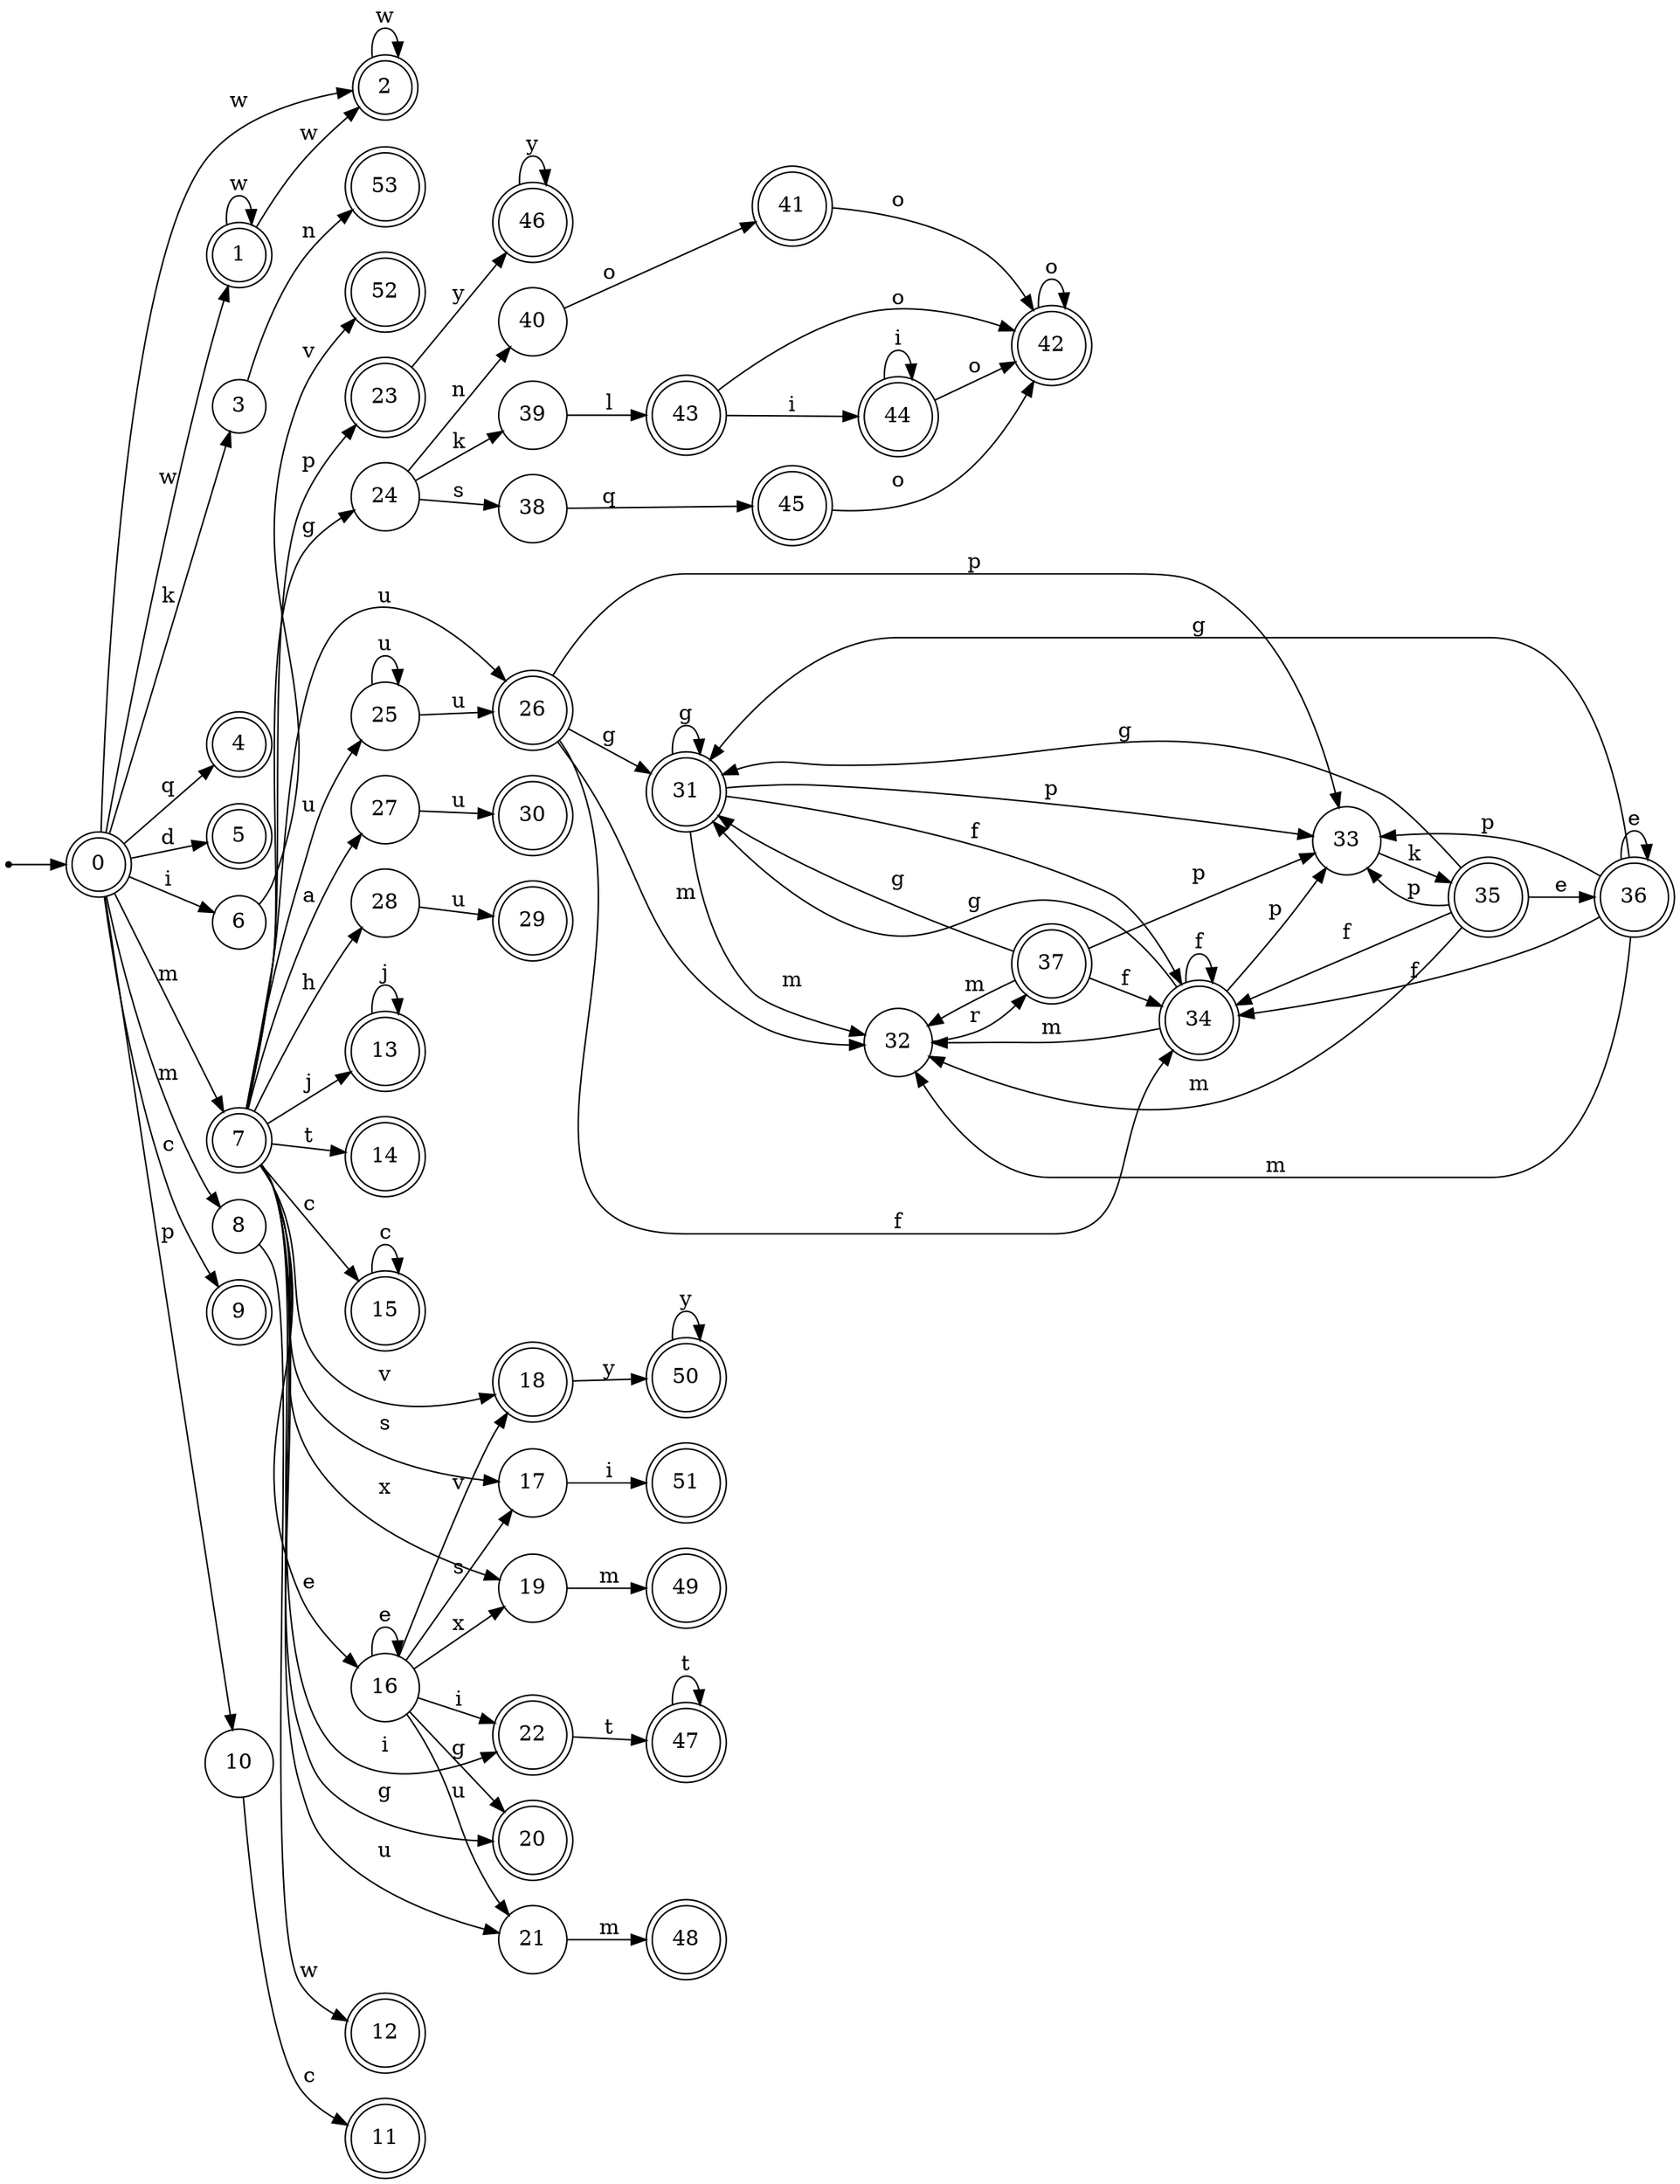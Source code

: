 digraph finite_state_machine {
rankdir=LR;
size="20,20";
node [shape = point]; "dummy0"
node [shape = doublecircle]; "0";"dummy0" -> "0";
node [shape = doublecircle]; "1";node [shape = doublecircle]; "2";node [shape = circle]; "3";
node [shape = doublecircle]; "4";node [shape = doublecircle]; "5";node [shape = circle]; "6";
node [shape = doublecircle]; "7";node [shape = circle]; "8";
node [shape = doublecircle]; "9";node [shape = circle]; "10";
node [shape = doublecircle]; "11";node [shape = doublecircle]; "12";node [shape = doublecircle]; "13";node [shape = doublecircle]; "14";node [shape = doublecircle]; "15";node [shape = circle]; "16";
node [shape = circle]; "17";
node [shape = doublecircle]; "18";node [shape = circle]; "19";
node [shape = doublecircle]; "20";node [shape = circle]; "21";
node [shape = doublecircle]; "22";node [shape = doublecircle]; "23";node [shape = circle]; "24";
node [shape = circle]; "25";
node [shape = doublecircle]; "26";node [shape = circle]; "27";
node [shape = circle]; "28";
node [shape = doublecircle]; "29";node [shape = doublecircle]; "30";node [shape = doublecircle]; "31";node [shape = circle]; "32";
node [shape = circle]; "33";
node [shape = doublecircle]; "34";node [shape = doublecircle]; "35";node [shape = doublecircle]; "36";node [shape = doublecircle]; "37";node [shape = circle]; "38";
node [shape = circle]; "39";
node [shape = circle]; "40";
node [shape = doublecircle]; "41";node [shape = doublecircle]; "42";node [shape = doublecircle]; "43";node [shape = doublecircle]; "44";node [shape = doublecircle]; "45";node [shape = doublecircle]; "46";node [shape = doublecircle]; "47";node [shape = doublecircle]; "48";node [shape = doublecircle]; "49";node [shape = doublecircle]; "50";node [shape = doublecircle]; "51";node [shape = doublecircle]; "52";node [shape = doublecircle]; "53";"0" -> "1" [label = "w"];
 "0" -> "2" [label = "w"];
 "0" -> "3" [label = "k"];
 "0" -> "4" [label = "q"];
 "0" -> "5" [label = "d"];
 "0" -> "6" [label = "i"];
 "0" -> "8" [label = "m"];
 "0" -> "7" [label = "m"];
 "0" -> "9" [label = "c"];
 "0" -> "10" [label = "p"];
 "10" -> "11" [label = "c"];
 "8" -> "12" [label = "w"];
 "7" -> "13" [label = "j"];
 "7" -> "14" [label = "t"];
 "7" -> "15" [label = "c"];
 "7" -> "16" [label = "e"];
 "7" -> "17" [label = "s"];
 "7" -> "18" [label = "v"];
 "7" -> "19" [label = "x"];
 "7" -> "24" [label = "g"];
 "7" -> "20" [label = "g"];
 "7" -> "25" [label = "u"];
 "7" -> "26" [label = "u"];
 "7" -> "21" [label = "u"];
 "7" -> "22" [label = "i"];
 "7" -> "23" [label = "p"];
 "7" -> "27" [label = "a"];
 "7" -> "28" [label = "h"];
 "28" -> "29" [label = "u"];
 "27" -> "30" [label = "u"];
 "26" -> "31" [label = "g"];
 "26" -> "32" [label = "m"];
 "26" -> "33" [label = "p"];
 "26" -> "34" [label = "f"];
 "34" -> "34" [label = "f"];
 "34" -> "31" [label = "g"];
 "34" -> "32" [label = "m"];
 "34" -> "33" [label = "p"];
 "33" -> "35" [label = "k"];
 "35" -> "33" [label = "p"];
 "35" -> "36" [label = "e"];
 "35" -> "31" [label = "g"];
 "35" -> "32" [label = "m"];
 "35" -> "34" [label = "f"];
 "36" -> "36" [label = "e"];
 "36" -> "33" [label = "p"];
 "36" -> "31" [label = "g"];
 "36" -> "32" [label = "m"];
 "36" -> "34" [label = "f"];
 "32" -> "37" [label = "r"];
 "37" -> "32" [label = "m"];
 "37" -> "31" [label = "g"];
 "37" -> "33" [label = "p"];
 "37" -> "34" [label = "f"];
 "31" -> "31" [label = "g"];
 "31" -> "32" [label = "m"];
 "31" -> "33" [label = "p"];
 "31" -> "34" [label = "f"];
 "25" -> "25" [label = "u"];
 "25" -> "26" [label = "u"];
 "24" -> "38" [label = "s"];
 "24" -> "39" [label = "k"];
 "24" -> "40" [label = "n"];
 "40" -> "41" [label = "o"];
 "41" -> "42" [label = "o"];
 "42" -> "42" [label = "o"];
 "39" -> "43" [label = "l"];
 "43" -> "44" [label = "i"];
 "43" -> "42" [label = "o"];
 "44" -> "44" [label = "i"];
 "44" -> "42" [label = "o"];
 "38" -> "45" [label = "q"];
 "45" -> "42" [label = "o"];
 "23" -> "46" [label = "y"];
 "46" -> "46" [label = "y"];
 "22" -> "47" [label = "t"];
 "47" -> "47" [label = "t"];
 "21" -> "48" [label = "m"];
 "19" -> "49" [label = "m"];
 "18" -> "50" [label = "y"];
 "50" -> "50" [label = "y"];
 "17" -> "51" [label = "i"];
 "16" -> "16" [label = "e"];
 "16" -> "17" [label = "s"];
 "16" -> "18" [label = "v"];
 "16" -> "19" [label = "x"];
 "16" -> "20" [label = "g"];
 "16" -> "21" [label = "u"];
 "16" -> "22" [label = "i"];
 "15" -> "15" [label = "c"];
 "13" -> "13" [label = "j"];
 "6" -> "52" [label = "v"];
 "3" -> "53" [label = "n"];
 "2" -> "2" [label = "w"];
 "1" -> "1" [label = "w"];
 "1" -> "2" [label = "w"];
 }

